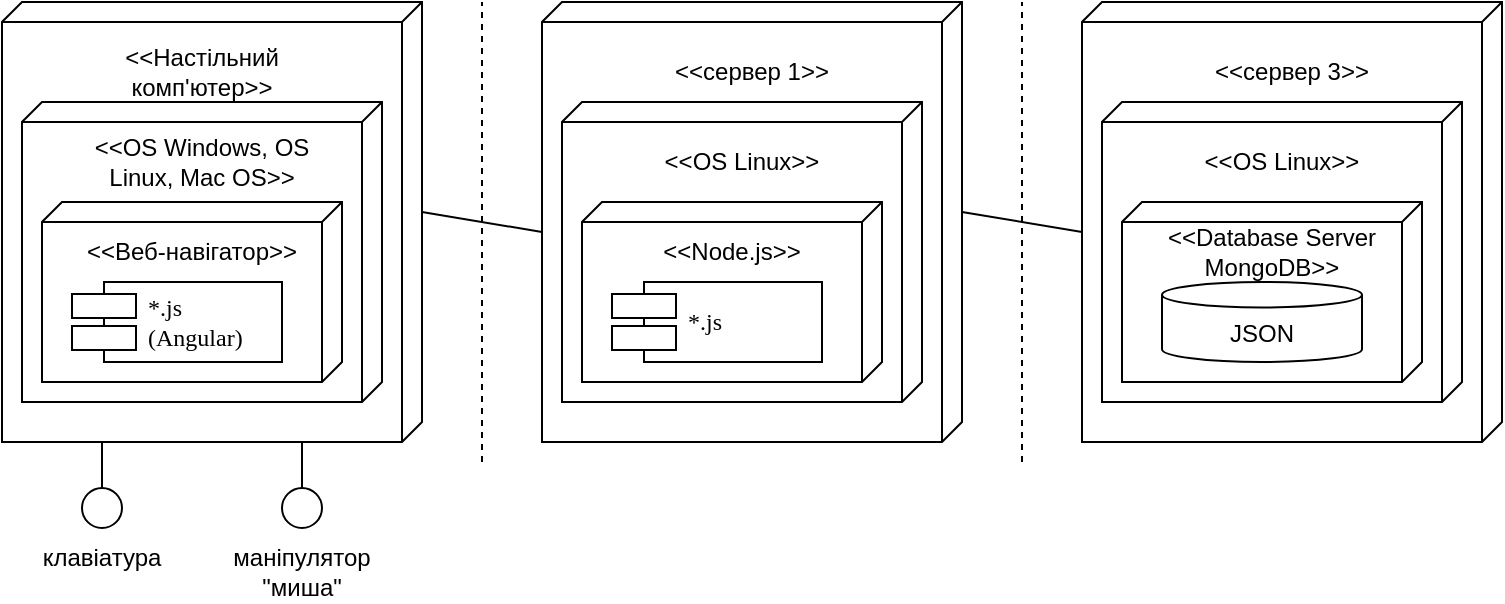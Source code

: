 <mxfile version="22.0.0" type="device">
  <diagram name="Page-1" id="5f0bae14-7c28-e335-631c-24af17079c00">
    <mxGraphModel dx="1050" dy="542" grid="1" gridSize="10" guides="1" tooltips="1" connect="1" arrows="1" fold="1" page="1" pageScale="1" pageWidth="1100" pageHeight="850" background="none" math="0" shadow="0">
      <root>
        <mxCell id="0" />
        <mxCell id="1" parent="0" />
        <mxCell id="39150e848f15840c-1" value="" style="verticalAlign=top;align=left;spacingTop=8;spacingLeft=2;spacingRight=12;shape=cube;size=10;direction=south;fontStyle=4;html=1;rounded=0;shadow=0;comic=0;labelBackgroundColor=none;strokeWidth=1;fontFamily=Verdana;fontSize=12" parent="1" vertex="1">
          <mxGeometry x="120" y="70" width="210" height="220" as="geometry" />
        </mxCell>
        <mxCell id="MW-h_MzCLplX8FIxUJIi-4" value="&amp;lt;&amp;lt;Настільний комп&#39;ютер&amp;gt;&amp;gt;" style="text;html=1;strokeColor=none;fillColor=none;align=center;verticalAlign=middle;whiteSpace=wrap;rounded=0;" vertex="1" parent="1">
          <mxGeometry x="190" y="90" width="60" height="30" as="geometry" />
        </mxCell>
        <mxCell id="MW-h_MzCLplX8FIxUJIi-5" value="" style="verticalAlign=top;align=left;spacingTop=8;spacingLeft=2;spacingRight=12;shape=cube;size=10;direction=south;fontStyle=4;html=1;rounded=0;shadow=0;comic=0;labelBackgroundColor=none;strokeWidth=1;fontFamily=Verdana;fontSize=12" vertex="1" parent="1">
          <mxGeometry x="130" y="120" width="180" height="150" as="geometry" />
        </mxCell>
        <mxCell id="MW-h_MzCLplX8FIxUJIi-6" value="&amp;lt;&amp;lt;OS Windows, OS Linux, Mac OS&amp;gt;&amp;gt;" style="text;html=1;strokeColor=none;fillColor=none;align=center;verticalAlign=middle;whiteSpace=wrap;rounded=0;" vertex="1" parent="1">
          <mxGeometry x="160" y="135" width="120" height="30" as="geometry" />
        </mxCell>
        <mxCell id="MW-h_MzCLplX8FIxUJIi-7" value="" style="verticalAlign=top;align=left;spacingTop=8;spacingLeft=2;spacingRight=12;shape=cube;size=10;direction=south;fontStyle=4;html=1;rounded=0;shadow=0;comic=0;labelBackgroundColor=none;strokeWidth=1;fontFamily=Verdana;fontSize=12" vertex="1" parent="1">
          <mxGeometry x="140" y="170" width="150" height="90" as="geometry" />
        </mxCell>
        <mxCell id="MW-h_MzCLplX8FIxUJIi-8" value="&amp;lt;&amp;lt;Веб-навігатор&amp;gt;&amp;gt;" style="text;html=1;strokeColor=none;fillColor=none;align=center;verticalAlign=middle;whiteSpace=wrap;rounded=0;" vertex="1" parent="1">
          <mxGeometry x="155" y="180" width="120" height="30" as="geometry" />
        </mxCell>
        <mxCell id="MW-h_MzCLplX8FIxUJIi-3" value="*.js&lt;br&gt;(Angular)" style="shape=component;align=left;spacingLeft=36;rounded=0;shadow=0;comic=0;labelBackgroundColor=none;strokeWidth=1;fontFamily=Verdana;fontSize=12;html=1;" vertex="1" parent="1">
          <mxGeometry x="155" y="210" width="105" height="40" as="geometry" />
        </mxCell>
        <mxCell id="MW-h_MzCLplX8FIxUJIi-9" value="" style="group" vertex="1" connectable="0" parent="1">
          <mxGeometry x="160" y="290" width="20" height="43" as="geometry" />
        </mxCell>
        <mxCell id="MW-h_MzCLplX8FIxUJIi-1" value="" style="ellipse;whiteSpace=wrap;html=1;rounded=0;shadow=0;comic=0;labelBackgroundColor=none;strokeWidth=1;fontFamily=Verdana;fontSize=12;align=center;" vertex="1" parent="MW-h_MzCLplX8FIxUJIi-9">
          <mxGeometry y="23" width="20" height="20" as="geometry" />
        </mxCell>
        <mxCell id="MW-h_MzCLplX8FIxUJIi-2" style="edgeStyle=elbowEdgeStyle;rounded=0;html=1;labelBackgroundColor=none;startArrow=none;startFill=0;startSize=8;endArrow=none;endFill=0;endSize=16;fontFamily=Verdana;fontSize=12;" edge="1" parent="MW-h_MzCLplX8FIxUJIi-9" source="MW-h_MzCLplX8FIxUJIi-1">
          <mxGeometry relative="1" as="geometry">
            <mxPoint x="10" as="targetPoint" />
          </mxGeometry>
        </mxCell>
        <mxCell id="MW-h_MzCLplX8FIxUJIi-10" value="клавіатура" style="text;html=1;strokeColor=none;fillColor=none;align=center;verticalAlign=middle;whiteSpace=wrap;rounded=0;" vertex="1" parent="1">
          <mxGeometry x="140" y="333" width="60" height="30" as="geometry" />
        </mxCell>
        <mxCell id="MW-h_MzCLplX8FIxUJIi-11" value="" style="ellipse;whiteSpace=wrap;html=1;rounded=0;shadow=0;comic=0;labelBackgroundColor=none;strokeWidth=1;fontFamily=Verdana;fontSize=12;align=center;" vertex="1" parent="1">
          <mxGeometry x="260" y="313" width="20" height="20" as="geometry" />
        </mxCell>
        <mxCell id="MW-h_MzCLplX8FIxUJIi-12" style="edgeStyle=elbowEdgeStyle;rounded=0;html=1;labelBackgroundColor=none;startArrow=none;startFill=0;startSize=8;endArrow=none;endFill=0;endSize=16;fontFamily=Verdana;fontSize=12;" edge="1" parent="1" source="MW-h_MzCLplX8FIxUJIi-11">
          <mxGeometry relative="1" as="geometry">
            <mxPoint x="270" y="290" as="targetPoint" />
          </mxGeometry>
        </mxCell>
        <mxCell id="MW-h_MzCLplX8FIxUJIi-13" value="маніпулятор&lt;br&gt;&quot;миша&quot;" style="text;html=1;strokeColor=none;fillColor=none;align=center;verticalAlign=middle;whiteSpace=wrap;rounded=0;" vertex="1" parent="1">
          <mxGeometry x="240" y="340" width="60" height="30" as="geometry" />
        </mxCell>
        <mxCell id="MW-h_MzCLplX8FIxUJIi-14" value="" style="verticalAlign=top;align=left;spacingTop=8;spacingLeft=2;spacingRight=12;shape=cube;size=10;direction=south;fontStyle=4;html=1;rounded=0;shadow=0;comic=0;labelBackgroundColor=none;strokeWidth=1;fontFamily=Verdana;fontSize=12" vertex="1" parent="1">
          <mxGeometry x="390" y="70" width="210" height="220" as="geometry" />
        </mxCell>
        <mxCell id="MW-h_MzCLplX8FIxUJIi-15" value="&amp;lt;&amp;lt;сервер 1&amp;gt;&amp;gt;" style="text;html=1;strokeColor=none;fillColor=none;align=center;verticalAlign=middle;whiteSpace=wrap;rounded=0;" vertex="1" parent="1">
          <mxGeometry x="455" y="90" width="80" height="30" as="geometry" />
        </mxCell>
        <mxCell id="MW-h_MzCLplX8FIxUJIi-16" value="" style="verticalAlign=top;align=left;spacingTop=8;spacingLeft=2;spacingRight=12;shape=cube;size=10;direction=south;fontStyle=4;html=1;rounded=0;shadow=0;comic=0;labelBackgroundColor=none;strokeWidth=1;fontFamily=Verdana;fontSize=12" vertex="1" parent="1">
          <mxGeometry x="400" y="120" width="180" height="150" as="geometry" />
        </mxCell>
        <mxCell id="MW-h_MzCLplX8FIxUJIi-17" value="&amp;lt;&amp;lt;OS Linux&amp;gt;&amp;gt;" style="text;html=1;strokeColor=none;fillColor=none;align=center;verticalAlign=middle;whiteSpace=wrap;rounded=0;" vertex="1" parent="1">
          <mxGeometry x="430" y="135" width="120" height="30" as="geometry" />
        </mxCell>
        <mxCell id="MW-h_MzCLplX8FIxUJIi-18" value="" style="verticalAlign=top;align=left;spacingTop=8;spacingLeft=2;spacingRight=12;shape=cube;size=10;direction=south;fontStyle=4;html=1;rounded=0;shadow=0;comic=0;labelBackgroundColor=none;strokeWidth=1;fontFamily=Verdana;fontSize=12" vertex="1" parent="1">
          <mxGeometry x="410" y="170" width="150" height="90" as="geometry" />
        </mxCell>
        <mxCell id="MW-h_MzCLplX8FIxUJIi-19" value="&amp;lt;&amp;lt;Node.js&amp;gt;&amp;gt;" style="text;html=1;strokeColor=none;fillColor=none;align=center;verticalAlign=middle;whiteSpace=wrap;rounded=0;" vertex="1" parent="1">
          <mxGeometry x="425" y="180" width="120" height="30" as="geometry" />
        </mxCell>
        <mxCell id="MW-h_MzCLplX8FIxUJIi-20" value="*.js&lt;br&gt;" style="shape=component;align=left;spacingLeft=36;rounded=0;shadow=0;comic=0;labelBackgroundColor=none;strokeWidth=1;fontFamily=Verdana;fontSize=12;html=1;" vertex="1" parent="1">
          <mxGeometry x="425" y="210" width="105" height="40" as="geometry" />
        </mxCell>
        <mxCell id="MW-h_MzCLplX8FIxUJIi-29" value="" style="endArrow=none;html=1;rounded=0;exitX=0;exitY=0;exitDx=105;exitDy=0;exitPerimeter=0;entryX=0;entryY=0;entryDx=115;entryDy=210;entryPerimeter=0;" edge="1" parent="1" source="39150e848f15840c-1" target="MW-h_MzCLplX8FIxUJIi-14">
          <mxGeometry width="50" height="50" relative="1" as="geometry">
            <mxPoint x="510" y="340" as="sourcePoint" />
            <mxPoint x="560" y="290" as="targetPoint" />
          </mxGeometry>
        </mxCell>
        <mxCell id="MW-h_MzCLplX8FIxUJIi-30" value="" style="endArrow=none;dashed=1;html=1;rounded=0;" edge="1" parent="1">
          <mxGeometry width="50" height="50" relative="1" as="geometry">
            <mxPoint x="360" y="300" as="sourcePoint" />
            <mxPoint x="360" y="70" as="targetPoint" />
          </mxGeometry>
        </mxCell>
        <mxCell id="MW-h_MzCLplX8FIxUJIi-31" value="" style="verticalAlign=top;align=left;spacingTop=8;spacingLeft=2;spacingRight=12;shape=cube;size=10;direction=south;fontStyle=4;html=1;rounded=0;shadow=0;comic=0;labelBackgroundColor=none;strokeWidth=1;fontFamily=Verdana;fontSize=12" vertex="1" parent="1">
          <mxGeometry x="660" y="70" width="210" height="220" as="geometry" />
        </mxCell>
        <mxCell id="MW-h_MzCLplX8FIxUJIi-32" value="&amp;lt;&amp;lt;сервер 3&amp;gt;&amp;gt;" style="text;html=1;strokeColor=none;fillColor=none;align=center;verticalAlign=middle;whiteSpace=wrap;rounded=0;" vertex="1" parent="1">
          <mxGeometry x="725" y="90" width="80" height="30" as="geometry" />
        </mxCell>
        <mxCell id="MW-h_MzCLplX8FIxUJIi-33" value="" style="verticalAlign=top;align=left;spacingTop=8;spacingLeft=2;spacingRight=12;shape=cube;size=10;direction=south;fontStyle=4;html=1;rounded=0;shadow=0;comic=0;labelBackgroundColor=none;strokeWidth=1;fontFamily=Verdana;fontSize=12" vertex="1" parent="1">
          <mxGeometry x="670" y="120" width="180" height="150" as="geometry" />
        </mxCell>
        <mxCell id="MW-h_MzCLplX8FIxUJIi-34" value="&amp;lt;&amp;lt;OS Linux&amp;gt;&amp;gt;" style="text;html=1;strokeColor=none;fillColor=none;align=center;verticalAlign=middle;whiteSpace=wrap;rounded=0;" vertex="1" parent="1">
          <mxGeometry x="700" y="135" width="120" height="30" as="geometry" />
        </mxCell>
        <mxCell id="MW-h_MzCLplX8FIxUJIi-35" value="" style="verticalAlign=top;align=left;spacingTop=8;spacingLeft=2;spacingRight=12;shape=cube;size=10;direction=south;fontStyle=4;html=1;rounded=0;shadow=0;comic=0;labelBackgroundColor=none;strokeWidth=1;fontFamily=Verdana;fontSize=12" vertex="1" parent="1">
          <mxGeometry x="680" y="170" width="150" height="90" as="geometry" />
        </mxCell>
        <mxCell id="MW-h_MzCLplX8FIxUJIi-36" value="&amp;lt;&amp;lt;Database Server MongoDB&amp;gt;&amp;gt;" style="text;html=1;strokeColor=none;fillColor=none;align=center;verticalAlign=middle;whiteSpace=wrap;rounded=0;" vertex="1" parent="1">
          <mxGeometry x="695" y="180" width="120" height="30" as="geometry" />
        </mxCell>
        <mxCell id="MW-h_MzCLplX8FIxUJIi-38" value="JSON" style="shape=cylinder3;whiteSpace=wrap;html=1;boundedLbl=1;backgroundOutline=1;size=6.4;" vertex="1" parent="1">
          <mxGeometry x="700" y="210" width="100" height="40" as="geometry" />
        </mxCell>
        <mxCell id="MW-h_MzCLplX8FIxUJIi-39" value="" style="endArrow=none;html=1;rounded=0;exitX=0;exitY=0;exitDx=105;exitDy=0;exitPerimeter=0;entryX=0;entryY=0;entryDx=115;entryDy=210;entryPerimeter=0;" edge="1" parent="1" source="MW-h_MzCLplX8FIxUJIi-14" target="MW-h_MzCLplX8FIxUJIi-31">
          <mxGeometry width="50" height="50" relative="1" as="geometry">
            <mxPoint x="340" y="185" as="sourcePoint" />
            <mxPoint x="400" y="195" as="targetPoint" />
          </mxGeometry>
        </mxCell>
        <mxCell id="MW-h_MzCLplX8FIxUJIi-40" value="" style="endArrow=none;dashed=1;html=1;rounded=0;" edge="1" parent="1">
          <mxGeometry width="50" height="50" relative="1" as="geometry">
            <mxPoint x="630" y="300" as="sourcePoint" />
            <mxPoint x="630" y="70" as="targetPoint" />
          </mxGeometry>
        </mxCell>
      </root>
    </mxGraphModel>
  </diagram>
</mxfile>
